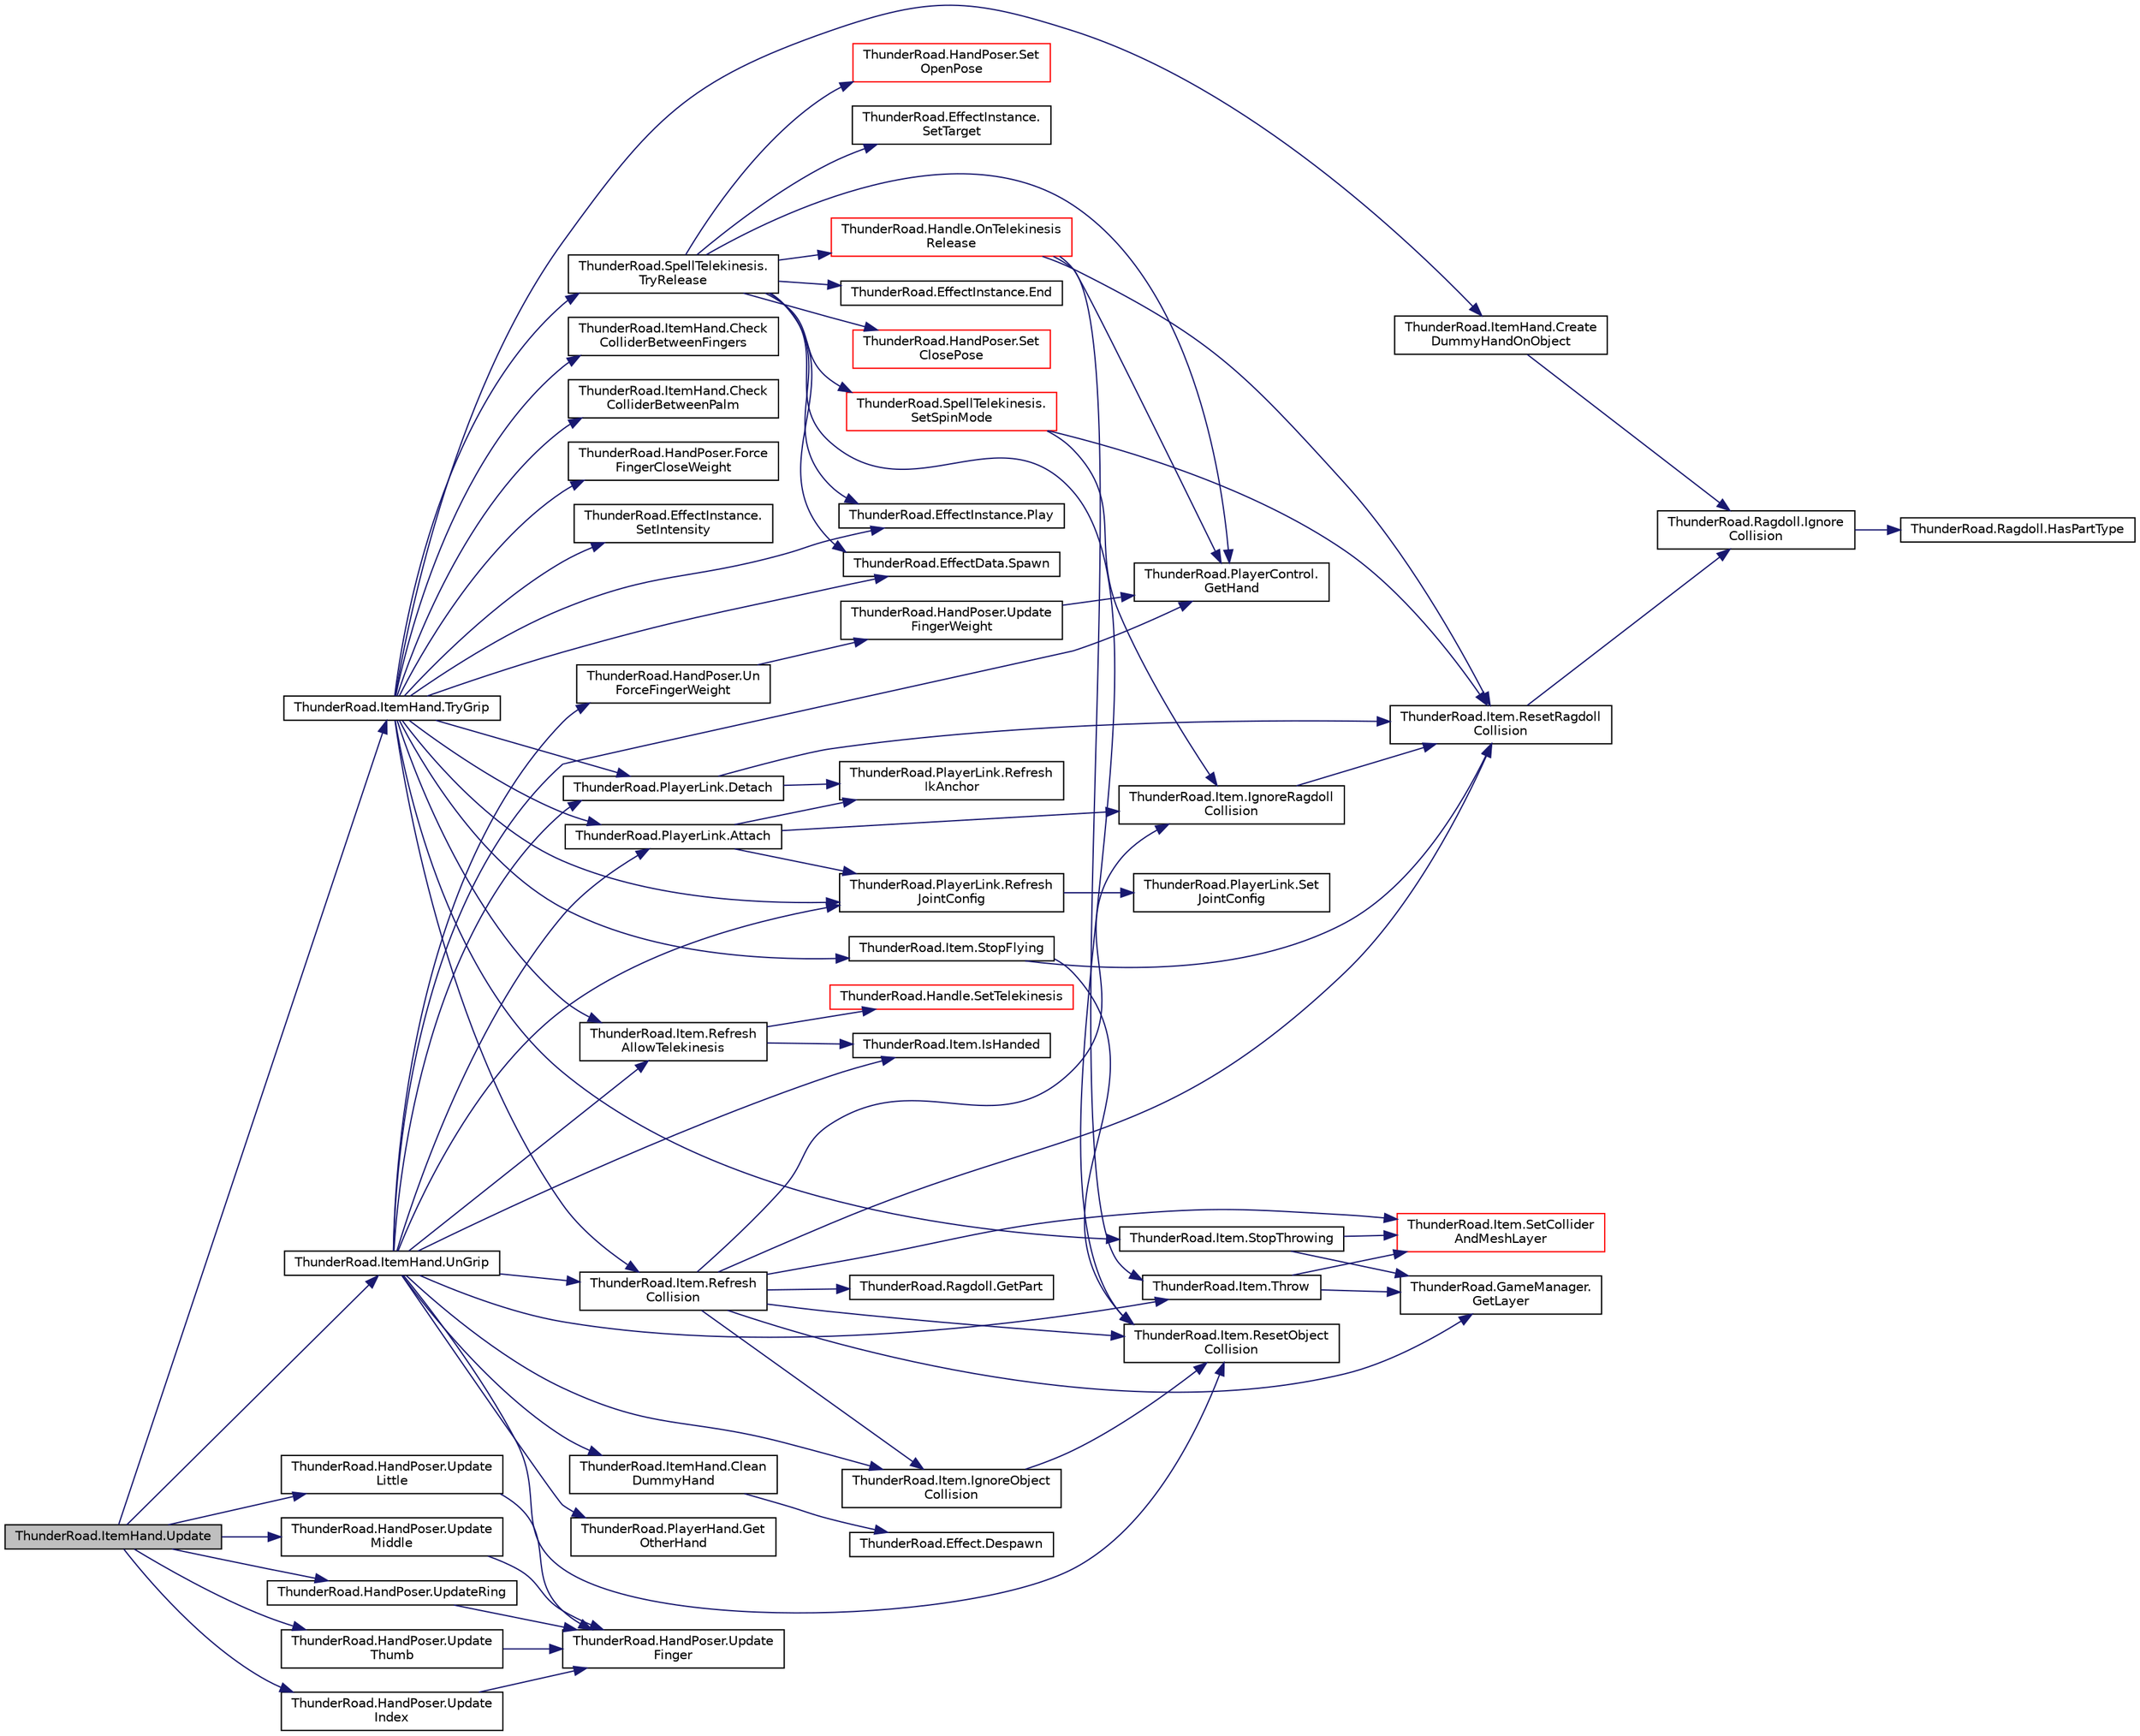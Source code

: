 digraph "ThunderRoad.ItemHand.Update"
{
 // LATEX_PDF_SIZE
  edge [fontname="Helvetica",fontsize="10",labelfontname="Helvetica",labelfontsize="10"];
  node [fontname="Helvetica",fontsize="10",shape=record];
  rankdir="LR";
  Node1 [label="ThunderRoad.ItemHand.Update",height=0.2,width=0.4,color="black", fillcolor="grey75", style="filled", fontcolor="black",tooltip="Updates this instance."];
  Node1 -> Node2 [color="midnightblue",fontsize="10",style="solid",fontname="Helvetica"];
  Node2 [label="ThunderRoad.ItemHand.TryGrip",height=0.2,width=0.4,color="black", fillcolor="white", style="filled",URL="$class_thunder_road_1_1_item_hand.html#a6fa27a9daa2b43d5bd3a2806e5cee5f2",tooltip="Tries the grip."];
  Node2 -> Node3 [color="midnightblue",fontsize="10",style="solid",fontname="Helvetica"];
  Node3 [label="ThunderRoad.PlayerLink.Attach",height=0.2,width=0.4,color="black", fillcolor="white", style="filled",URL="$class_thunder_road_1_1_player_link.html#ac6a20d051ceb71cd61d2a98f33033ac9",tooltip="Attaches the specified rigidbody."];
  Node3 -> Node4 [color="midnightblue",fontsize="10",style="solid",fontname="Helvetica"];
  Node4 [label="ThunderRoad.Item.IgnoreRagdoll\lCollision",height=0.2,width=0.4,color="black", fillcolor="white", style="filled",URL="$class_thunder_road_1_1_item.html#ab840281a41308d6826a91926b94e7e67",tooltip="Ignores the ragdoll collision."];
  Node4 -> Node5 [color="midnightblue",fontsize="10",style="solid",fontname="Helvetica"];
  Node5 [label="ThunderRoad.Item.ResetRagdoll\lCollision",height=0.2,width=0.4,color="black", fillcolor="white", style="filled",URL="$class_thunder_road_1_1_item.html#a4a7ec512ce5de13942770c4ee678fb40",tooltip="Resets the ragdoll collision."];
  Node5 -> Node6 [color="midnightblue",fontsize="10",style="solid",fontname="Helvetica"];
  Node6 [label="ThunderRoad.Ragdoll.Ignore\lCollision",height=0.2,width=0.4,color="black", fillcolor="white", style="filled",URL="$class_thunder_road_1_1_ragdoll.html#a3429b1cdefa48b676118205483ad9406",tooltip="Ignores the collision."];
  Node6 -> Node7 [color="midnightblue",fontsize="10",style="solid",fontname="Helvetica"];
  Node7 [label="ThunderRoad.Ragdoll.HasPartType",height=0.2,width=0.4,color="black", fillcolor="white", style="filled",URL="$class_thunder_road_1_1_ragdoll.html#a8bf62a566d0502f63a0933c47d747d78",tooltip="Determines whether [has part type] [the specified part types]."];
  Node3 -> Node8 [color="midnightblue",fontsize="10",style="solid",fontname="Helvetica"];
  Node8 [label="ThunderRoad.PlayerLink.Refresh\lIkAnchor",height=0.2,width=0.4,color="black", fillcolor="white", style="filled",URL="$class_thunder_road_1_1_player_link.html#ace8e9c4b3db1a9140f273fb5d97a8ac8",tooltip="Refreshes the ik anchor."];
  Node3 -> Node9 [color="midnightblue",fontsize="10",style="solid",fontname="Helvetica"];
  Node9 [label="ThunderRoad.PlayerLink.Refresh\lJointConfig",height=0.2,width=0.4,color="black", fillcolor="white", style="filled",URL="$class_thunder_road_1_1_player_link.html#acf8e9650b0884014e3eba937f64fbce1",tooltip="Refreshes the joint configuration."];
  Node9 -> Node10 [color="midnightblue",fontsize="10",style="solid",fontname="Helvetica"];
  Node10 [label="ThunderRoad.PlayerLink.Set\lJointConfig",height=0.2,width=0.4,color="black", fillcolor="white", style="filled",URL="$class_thunder_road_1_1_player_link.html#a3129bec6ebda69cd631dd61430701b53",tooltip="Sets the joint configuration."];
  Node2 -> Node11 [color="midnightblue",fontsize="10",style="solid",fontname="Helvetica"];
  Node11 [label="ThunderRoad.ItemHand.Check\lColliderBetweenFingers",height=0.2,width=0.4,color="black", fillcolor="white", style="filled",URL="$class_thunder_road_1_1_item_hand.html#a69b778ebfebb5f74f16d9dd85d145198",tooltip="Checks the collider between fingers."];
  Node2 -> Node12 [color="midnightblue",fontsize="10",style="solid",fontname="Helvetica"];
  Node12 [label="ThunderRoad.ItemHand.Check\lColliderBetweenPalm",height=0.2,width=0.4,color="black", fillcolor="white", style="filled",URL="$class_thunder_road_1_1_item_hand.html#a4f986da5b68fb2f31e53b56186493c3a",tooltip="Checks the collider between palm."];
  Node2 -> Node13 [color="midnightblue",fontsize="10",style="solid",fontname="Helvetica"];
  Node13 [label="ThunderRoad.ItemHand.Create\lDummyHandOnObject",height=0.2,width=0.4,color="black", fillcolor="white", style="filled",URL="$class_thunder_road_1_1_item_hand.html#a5e4dd28b13f2386a5bf4d0fe245b028f",tooltip="Creates the dummy hand on object."];
  Node13 -> Node6 [color="midnightblue",fontsize="10",style="solid",fontname="Helvetica"];
  Node2 -> Node14 [color="midnightblue",fontsize="10",style="solid",fontname="Helvetica"];
  Node14 [label="ThunderRoad.PlayerLink.Detach",height=0.2,width=0.4,color="black", fillcolor="white", style="filled",URL="$class_thunder_road_1_1_player_link.html#a9c042aafdd703b5aec58248977b7fde4",tooltip="Detaches this instance."];
  Node14 -> Node8 [color="midnightblue",fontsize="10",style="solid",fontname="Helvetica"];
  Node14 -> Node5 [color="midnightblue",fontsize="10",style="solid",fontname="Helvetica"];
  Node2 -> Node15 [color="midnightblue",fontsize="10",style="solid",fontname="Helvetica"];
  Node15 [label="ThunderRoad.HandPoser.Force\lFingerCloseWeight",height=0.2,width=0.4,color="black", fillcolor="white", style="filled",URL="$class_thunder_road_1_1_hand_poser.html#a18f69474ca41fc77a7d055330b7c7c9f",tooltip="Forces the finger close weight."];
  Node2 -> Node16 [color="midnightblue",fontsize="10",style="solid",fontname="Helvetica"];
  Node16 [label="ThunderRoad.EffectInstance.Play",height=0.2,width=0.4,color="black", fillcolor="white", style="filled",URL="$class_thunder_road_1_1_effect_instance.html#a2e1b93aec710be57d9a9014149f0c5d5",tooltip="Plays the specified step custom hash identifier."];
  Node2 -> Node17 [color="midnightblue",fontsize="10",style="solid",fontname="Helvetica"];
  Node17 [label="ThunderRoad.Item.Refresh\lAllowTelekinesis",height=0.2,width=0.4,color="black", fillcolor="white", style="filled",URL="$class_thunder_road_1_1_item.html#acfe999b997b96e216b489d06b0e28ec2",tooltip="Refreshes the allow telekinesis."];
  Node17 -> Node18 [color="midnightblue",fontsize="10",style="solid",fontname="Helvetica"];
  Node18 [label="ThunderRoad.Item.IsHanded",height=0.2,width=0.4,color="black", fillcolor="white", style="filled",URL="$class_thunder_road_1_1_item.html#a3f6db977accd385918e6ac7b140e9872",tooltip="Determines whether the specified side is handed."];
  Node17 -> Node19 [color="midnightblue",fontsize="10",style="solid",fontname="Helvetica"];
  Node19 [label="ThunderRoad.Handle.SetTelekinesis",height=0.2,width=0.4,color="red", fillcolor="white", style="filled",URL="$class_thunder_road_1_1_handle.html#ab6f935bbaaeb51473b8dd68c25108200",tooltip="Sets the telekinesis."];
  Node2 -> Node21 [color="midnightblue",fontsize="10",style="solid",fontname="Helvetica"];
  Node21 [label="ThunderRoad.Item.Refresh\lCollision",height=0.2,width=0.4,color="black", fillcolor="white", style="filled",URL="$class_thunder_road_1_1_item.html#a6a4c857535cb043d56ddf774e1f7f390",tooltip="Refreshes the collision."];
  Node21 -> Node22 [color="midnightblue",fontsize="10",style="solid",fontname="Helvetica"];
  Node22 [label="ThunderRoad.GameManager.\lGetLayer",height=0.2,width=0.4,color="black", fillcolor="white", style="filled",URL="$class_thunder_road_1_1_game_manager.html#a4b7e3521ff92f30374062207b6e30352",tooltip="Gets the layer."];
  Node21 -> Node23 [color="midnightblue",fontsize="10",style="solid",fontname="Helvetica"];
  Node23 [label="ThunderRoad.Ragdoll.GetPart",height=0.2,width=0.4,color="black", fillcolor="white", style="filled",URL="$class_thunder_road_1_1_ragdoll.html#a63bb50459ca0652451c1aef3fc8155cb",tooltip="Gets the part."];
  Node21 -> Node24 [color="midnightblue",fontsize="10",style="solid",fontname="Helvetica"];
  Node24 [label="ThunderRoad.Item.IgnoreObject\lCollision",height=0.2,width=0.4,color="black", fillcolor="white", style="filled",URL="$class_thunder_road_1_1_item.html#a7ae74ee7db5dbfa1a0f7f4366eee910f",tooltip="Ignores the object collision."];
  Node24 -> Node25 [color="midnightblue",fontsize="10",style="solid",fontname="Helvetica"];
  Node25 [label="ThunderRoad.Item.ResetObject\lCollision",height=0.2,width=0.4,color="black", fillcolor="white", style="filled",URL="$class_thunder_road_1_1_item.html#a0cb2eaf67cb34ac7856b2c584549902a",tooltip="Resets the object collision."];
  Node21 -> Node4 [color="midnightblue",fontsize="10",style="solid",fontname="Helvetica"];
  Node21 -> Node25 [color="midnightblue",fontsize="10",style="solid",fontname="Helvetica"];
  Node21 -> Node5 [color="midnightblue",fontsize="10",style="solid",fontname="Helvetica"];
  Node21 -> Node26 [color="midnightblue",fontsize="10",style="solid",fontname="Helvetica"];
  Node26 [label="ThunderRoad.Item.SetCollider\lAndMeshLayer",height=0.2,width=0.4,color="red", fillcolor="white", style="filled",URL="$class_thunder_road_1_1_item.html#acc7132d9720dbfbb66910f7042316a71",tooltip="Sets the collider and mesh layer."];
  Node2 -> Node9 [color="midnightblue",fontsize="10",style="solid",fontname="Helvetica"];
  Node2 -> Node29 [color="midnightblue",fontsize="10",style="solid",fontname="Helvetica"];
  Node29 [label="ThunderRoad.EffectInstance.\lSetIntensity",height=0.2,width=0.4,color="black", fillcolor="white", style="filled",URL="$class_thunder_road_1_1_effect_instance.html#ab4b317e4c00e6212a31d9af69fca4d16",tooltip="Sets the intensity."];
  Node2 -> Node30 [color="midnightblue",fontsize="10",style="solid",fontname="Helvetica"];
  Node30 [label="ThunderRoad.EffectData.Spawn",height=0.2,width=0.4,color="black", fillcolor="white", style="filled",URL="$class_thunder_road_1_1_effect_data.html#a63841dec71870c38eba2dd432ff8878e",tooltip="Spawns the specified parent."];
  Node2 -> Node31 [color="midnightblue",fontsize="10",style="solid",fontname="Helvetica"];
  Node31 [label="ThunderRoad.Item.StopFlying",height=0.2,width=0.4,color="black", fillcolor="white", style="filled",URL="$class_thunder_road_1_1_item.html#a460188583ff21c1b0273364159a69e4f",tooltip="Stops the flying."];
  Node31 -> Node25 [color="midnightblue",fontsize="10",style="solid",fontname="Helvetica"];
  Node31 -> Node5 [color="midnightblue",fontsize="10",style="solid",fontname="Helvetica"];
  Node2 -> Node32 [color="midnightblue",fontsize="10",style="solid",fontname="Helvetica"];
  Node32 [label="ThunderRoad.Item.StopThrowing",height=0.2,width=0.4,color="black", fillcolor="white", style="filled",URL="$class_thunder_road_1_1_item.html#a68bc94da9663d7c2e16db8fd5e34822a",tooltip="Stops the throwing."];
  Node32 -> Node22 [color="midnightblue",fontsize="10",style="solid",fontname="Helvetica"];
  Node32 -> Node26 [color="midnightblue",fontsize="10",style="solid",fontname="Helvetica"];
  Node2 -> Node33 [color="midnightblue",fontsize="10",style="solid",fontname="Helvetica"];
  Node33 [label="ThunderRoad.SpellTelekinesis.\lTryRelease",height=0.2,width=0.4,color="black", fillcolor="white", style="filled",URL="$class_thunder_road_1_1_spell_telekinesis.html#a7bdbcedcad4520550081bbe13f9d3105",tooltip="Tries the release."];
  Node33 -> Node34 [color="midnightblue",fontsize="10",style="solid",fontname="Helvetica"];
  Node34 [label="ThunderRoad.EffectInstance.End",height=0.2,width=0.4,color="black", fillcolor="white", style="filled",URL="$class_thunder_road_1_1_effect_instance.html#a2145ac61404303ad31bfda14880e77e5",tooltip="Ends the specified loop only."];
  Node33 -> Node35 [color="midnightblue",fontsize="10",style="solid",fontname="Helvetica"];
  Node35 [label="ThunderRoad.PlayerControl.\lGetHand",height=0.2,width=0.4,color="black", fillcolor="white", style="filled",URL="$class_thunder_road_1_1_player_control.html#a35f9d9f52e8ffc5ad4a3b3a8a18541b9",tooltip="Gets the hand."];
  Node33 -> Node36 [color="midnightblue",fontsize="10",style="solid",fontname="Helvetica"];
  Node36 [label="ThunderRoad.Handle.OnTelekinesis\lRelease",height=0.2,width=0.4,color="red", fillcolor="white", style="filled",URL="$class_thunder_road_1_1_handle.html#a4c4f5a8962aca554ba0df43b1f089301",tooltip="Called when [telekinesis release]."];
  Node36 -> Node35 [color="midnightblue",fontsize="10",style="solid",fontname="Helvetica"];
  Node36 -> Node5 [color="midnightblue",fontsize="10",style="solid",fontname="Helvetica"];
  Node36 -> Node41 [color="midnightblue",fontsize="10",style="solid",fontname="Helvetica"];
  Node41 [label="ThunderRoad.Item.Throw",height=0.2,width=0.4,color="black", fillcolor="white", style="filled",URL="$class_thunder_road_1_1_item.html#a093146a18f771d8c8ad8333dab93c4f8",tooltip="Throws the specified throw multiplier."];
  Node41 -> Node22 [color="midnightblue",fontsize="10",style="solid",fontname="Helvetica"];
  Node41 -> Node26 [color="midnightblue",fontsize="10",style="solid",fontname="Helvetica"];
  Node33 -> Node16 [color="midnightblue",fontsize="10",style="solid",fontname="Helvetica"];
  Node33 -> Node25 [color="midnightblue",fontsize="10",style="solid",fontname="Helvetica"];
  Node33 -> Node42 [color="midnightblue",fontsize="10",style="solid",fontname="Helvetica"];
  Node42 [label="ThunderRoad.HandPoser.Set\lClosePose",height=0.2,width=0.4,color="red", fillcolor="white", style="filled",URL="$class_thunder_road_1_1_hand_poser.html#a343c75f2c13c6390f5dcb55278466712",tooltip="Sets the close pose."];
  Node33 -> Node54 [color="midnightblue",fontsize="10",style="solid",fontname="Helvetica"];
  Node54 [label="ThunderRoad.HandPoser.Set\lOpenPose",height=0.2,width=0.4,color="red", fillcolor="white", style="filled",URL="$class_thunder_road_1_1_hand_poser.html#a3e6c4ca79e2e57ad1824711223f52c99",tooltip="Sets the open pose."];
  Node33 -> Node56 [color="midnightblue",fontsize="10",style="solid",fontname="Helvetica"];
  Node56 [label="ThunderRoad.SpellTelekinesis.\lSetSpinMode",height=0.2,width=0.4,color="red", fillcolor="white", style="filled",URL="$class_thunder_road_1_1_spell_telekinesis.html#ae5237414fccf4e9da106dcf961f9dbaa",tooltip="Sets the spin mode."];
  Node56 -> Node4 [color="midnightblue",fontsize="10",style="solid",fontname="Helvetica"];
  Node56 -> Node5 [color="midnightblue",fontsize="10",style="solid",fontname="Helvetica"];
  Node33 -> Node59 [color="midnightblue",fontsize="10",style="solid",fontname="Helvetica"];
  Node59 [label="ThunderRoad.EffectInstance.\lSetTarget",height=0.2,width=0.4,color="black", fillcolor="white", style="filled",URL="$class_thunder_road_1_1_effect_instance.html#a87794195b08dfc45bf7ea9b93f0bc305",tooltip="Sets the target."];
  Node33 -> Node30 [color="midnightblue",fontsize="10",style="solid",fontname="Helvetica"];
  Node1 -> Node60 [color="midnightblue",fontsize="10",style="solid",fontname="Helvetica"];
  Node60 [label="ThunderRoad.ItemHand.UnGrip",height=0.2,width=0.4,color="black", fillcolor="white", style="filled",URL="$class_thunder_road_1_1_item_hand.html#a7d325dea3478d453b7b86cd93f24c9c4",tooltip="Uns the grip."];
  Node60 -> Node3 [color="midnightblue",fontsize="10",style="solid",fontname="Helvetica"];
  Node60 -> Node61 [color="midnightblue",fontsize="10",style="solid",fontname="Helvetica"];
  Node61 [label="ThunderRoad.ItemHand.Clean\lDummyHand",height=0.2,width=0.4,color="black", fillcolor="white", style="filled",URL="$class_thunder_road_1_1_item_hand.html#ac0f3c05741a1f907518516d81ed9bc07",tooltip="Cleans the dummy hand."];
  Node61 -> Node62 [color="midnightblue",fontsize="10",style="solid",fontname="Helvetica"];
  Node62 [label="ThunderRoad.Effect.Despawn",height=0.2,width=0.4,color="black", fillcolor="white", style="filled",URL="$class_thunder_road_1_1_effect.html#ac6e493020ac6c4135aeae266f8004594",tooltip="Despawns this instance."];
  Node60 -> Node14 [color="midnightblue",fontsize="10",style="solid",fontname="Helvetica"];
  Node60 -> Node35 [color="midnightblue",fontsize="10",style="solid",fontname="Helvetica"];
  Node60 -> Node63 [color="midnightblue",fontsize="10",style="solid",fontname="Helvetica"];
  Node63 [label="ThunderRoad.PlayerHand.Get\lOtherHand",height=0.2,width=0.4,color="black", fillcolor="white", style="filled",URL="$class_thunder_road_1_1_player_hand.html#acc18d451c9440905ea4d1e491c1530cc",tooltip="Gets the other hand."];
  Node60 -> Node24 [color="midnightblue",fontsize="10",style="solid",fontname="Helvetica"];
  Node60 -> Node18 [color="midnightblue",fontsize="10",style="solid",fontname="Helvetica"];
  Node60 -> Node17 [color="midnightblue",fontsize="10",style="solid",fontname="Helvetica"];
  Node60 -> Node21 [color="midnightblue",fontsize="10",style="solid",fontname="Helvetica"];
  Node60 -> Node9 [color="midnightblue",fontsize="10",style="solid",fontname="Helvetica"];
  Node60 -> Node25 [color="midnightblue",fontsize="10",style="solid",fontname="Helvetica"];
  Node60 -> Node41 [color="midnightblue",fontsize="10",style="solid",fontname="Helvetica"];
  Node60 -> Node64 [color="midnightblue",fontsize="10",style="solid",fontname="Helvetica"];
  Node64 [label="ThunderRoad.HandPoser.Un\lForceFingerWeight",height=0.2,width=0.4,color="black", fillcolor="white", style="filled",URL="$class_thunder_road_1_1_hand_poser.html#af755ad6680e005655a70f5dd54f8a4cc",tooltip="Uns the force finger weight."];
  Node64 -> Node65 [color="midnightblue",fontsize="10",style="solid",fontname="Helvetica"];
  Node65 [label="ThunderRoad.HandPoser.Update\lFingerWeight",height=0.2,width=0.4,color="black", fillcolor="white", style="filled",URL="$class_thunder_road_1_1_hand_poser.html#adf10105fc6ba0449c5d713a3365deed6",tooltip="Updates the finger weight."];
  Node65 -> Node35 [color="midnightblue",fontsize="10",style="solid",fontname="Helvetica"];
  Node1 -> Node47 [color="midnightblue",fontsize="10",style="solid",fontname="Helvetica"];
  Node47 [label="ThunderRoad.HandPoser.Update\lIndex",height=0.2,width=0.4,color="black", fillcolor="white", style="filled",URL="$class_thunder_road_1_1_hand_poser.html#a1c46fe2c374f39ca03c40cdd52f884bf",tooltip="Updates the index."];
  Node47 -> Node48 [color="midnightblue",fontsize="10",style="solid",fontname="Helvetica"];
  Node48 [label="ThunderRoad.HandPoser.Update\lFinger",height=0.2,width=0.4,color="black", fillcolor="white", style="filled",URL="$class_thunder_road_1_1_hand_poser.html#a167c434f2e10e98e6e8996186264c368",tooltip="Updates the finger."];
  Node1 -> Node49 [color="midnightblue",fontsize="10",style="solid",fontname="Helvetica"];
  Node49 [label="ThunderRoad.HandPoser.Update\lLittle",height=0.2,width=0.4,color="black", fillcolor="white", style="filled",URL="$class_thunder_road_1_1_hand_poser.html#a2690650b40e884af96a63070a51973ae",tooltip="Updates the little."];
  Node49 -> Node48 [color="midnightblue",fontsize="10",style="solid",fontname="Helvetica"];
  Node1 -> Node50 [color="midnightblue",fontsize="10",style="solid",fontname="Helvetica"];
  Node50 [label="ThunderRoad.HandPoser.Update\lMiddle",height=0.2,width=0.4,color="black", fillcolor="white", style="filled",URL="$class_thunder_road_1_1_hand_poser.html#a6ecc0af9c82f15b869ed0b5ecaf1f1a9",tooltip="Updates the middle."];
  Node50 -> Node48 [color="midnightblue",fontsize="10",style="solid",fontname="Helvetica"];
  Node1 -> Node51 [color="midnightblue",fontsize="10",style="solid",fontname="Helvetica"];
  Node51 [label="ThunderRoad.HandPoser.UpdateRing",height=0.2,width=0.4,color="black", fillcolor="white", style="filled",URL="$class_thunder_road_1_1_hand_poser.html#a3bf91a9985ef4b218088a4e0f671a5b8",tooltip="Updates the ring."];
  Node51 -> Node48 [color="midnightblue",fontsize="10",style="solid",fontname="Helvetica"];
  Node1 -> Node52 [color="midnightblue",fontsize="10",style="solid",fontname="Helvetica"];
  Node52 [label="ThunderRoad.HandPoser.Update\lThumb",height=0.2,width=0.4,color="black", fillcolor="white", style="filled",URL="$class_thunder_road_1_1_hand_poser.html#a40b99c1d62a458f51c1dfb283ce50a18",tooltip="Updates the thumb."];
  Node52 -> Node48 [color="midnightblue",fontsize="10",style="solid",fontname="Helvetica"];
}
